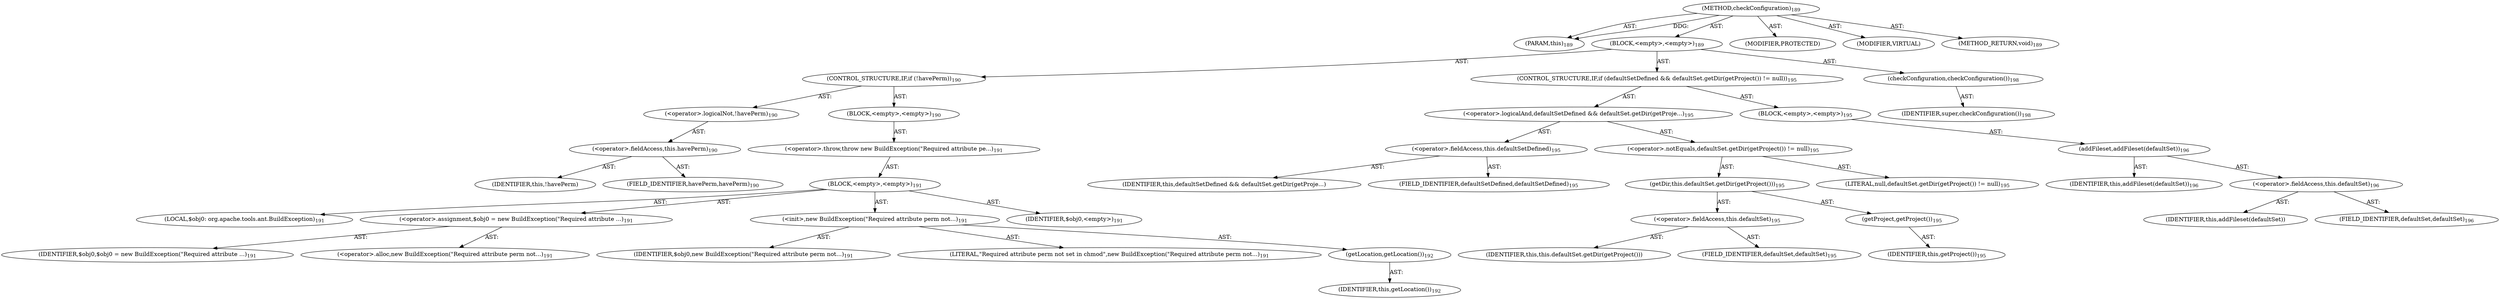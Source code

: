 digraph "checkConfiguration" {  
"111669149707" [label = <(METHOD,checkConfiguration)<SUB>189</SUB>> ]
"115964116994" [label = <(PARAM,this)<SUB>189</SUB>> ]
"25769803787" [label = <(BLOCK,&lt;empty&gt;,&lt;empty&gt;)<SUB>189</SUB>> ]
"47244640256" [label = <(CONTROL_STRUCTURE,IF,if (!havePerm))<SUB>190</SUB>> ]
"30064771122" [label = <(&lt;operator&gt;.logicalNot,!havePerm)<SUB>190</SUB>> ]
"30064771123" [label = <(&lt;operator&gt;.fieldAccess,this.havePerm)<SUB>190</SUB>> ]
"68719476792" [label = <(IDENTIFIER,this,!havePerm)> ]
"55834574867" [label = <(FIELD_IDENTIFIER,havePerm,havePerm)<SUB>190</SUB>> ]
"25769803788" [label = <(BLOCK,&lt;empty&gt;,&lt;empty&gt;)<SUB>190</SUB>> ]
"30064771124" [label = <(&lt;operator&gt;.throw,throw new BuildException(&quot;Required attribute pe...)<SUB>191</SUB>> ]
"25769803789" [label = <(BLOCK,&lt;empty&gt;,&lt;empty&gt;)<SUB>191</SUB>> ]
"94489280513" [label = <(LOCAL,$obj0: org.apache.tools.ant.BuildException)<SUB>191</SUB>> ]
"30064771125" [label = <(&lt;operator&gt;.assignment,$obj0 = new BuildException(&quot;Required attribute ...)<SUB>191</SUB>> ]
"68719476793" [label = <(IDENTIFIER,$obj0,$obj0 = new BuildException(&quot;Required attribute ...)<SUB>191</SUB>> ]
"30064771126" [label = <(&lt;operator&gt;.alloc,new BuildException(&quot;Required attribute perm not...)<SUB>191</SUB>> ]
"30064771127" [label = <(&lt;init&gt;,new BuildException(&quot;Required attribute perm not...)<SUB>191</SUB>> ]
"68719476794" [label = <(IDENTIFIER,$obj0,new BuildException(&quot;Required attribute perm not...)<SUB>191</SUB>> ]
"90194313228" [label = <(LITERAL,&quot;Required attribute perm not set in chmod&quot;,new BuildException(&quot;Required attribute perm not...)<SUB>191</SUB>> ]
"30064771128" [label = <(getLocation,getLocation())<SUB>192</SUB>> ]
"68719476738" [label = <(IDENTIFIER,this,getLocation())<SUB>192</SUB>> ]
"68719476795" [label = <(IDENTIFIER,$obj0,&lt;empty&gt;)<SUB>191</SUB>> ]
"47244640257" [label = <(CONTROL_STRUCTURE,IF,if (defaultSetDefined &amp;&amp; defaultSet.getDir(getProject()) != null))<SUB>195</SUB>> ]
"30064771129" [label = <(&lt;operator&gt;.logicalAnd,defaultSetDefined &amp;&amp; defaultSet.getDir(getProje...)<SUB>195</SUB>> ]
"30064771130" [label = <(&lt;operator&gt;.fieldAccess,this.defaultSetDefined)<SUB>195</SUB>> ]
"68719476796" [label = <(IDENTIFIER,this,defaultSetDefined &amp;&amp; defaultSet.getDir(getProje...)> ]
"55834574868" [label = <(FIELD_IDENTIFIER,defaultSetDefined,defaultSetDefined)<SUB>195</SUB>> ]
"30064771131" [label = <(&lt;operator&gt;.notEquals,defaultSet.getDir(getProject()) != null)<SUB>195</SUB>> ]
"30064771132" [label = <(getDir,this.defaultSet.getDir(getProject()))<SUB>195</SUB>> ]
"30064771133" [label = <(&lt;operator&gt;.fieldAccess,this.defaultSet)<SUB>195</SUB>> ]
"68719476797" [label = <(IDENTIFIER,this,this.defaultSet.getDir(getProject()))> ]
"55834574869" [label = <(FIELD_IDENTIFIER,defaultSet,defaultSet)<SUB>195</SUB>> ]
"30064771134" [label = <(getProject,getProject())<SUB>195</SUB>> ]
"68719476739" [label = <(IDENTIFIER,this,getProject())<SUB>195</SUB>> ]
"90194313229" [label = <(LITERAL,null,defaultSet.getDir(getProject()) != null)<SUB>195</SUB>> ]
"25769803790" [label = <(BLOCK,&lt;empty&gt;,&lt;empty&gt;)<SUB>195</SUB>> ]
"30064771135" [label = <(addFileset,addFileset(defaultSet))<SUB>196</SUB>> ]
"68719476740" [label = <(IDENTIFIER,this,addFileset(defaultSet))<SUB>196</SUB>> ]
"30064771136" [label = <(&lt;operator&gt;.fieldAccess,this.defaultSet)<SUB>196</SUB>> ]
"68719476798" [label = <(IDENTIFIER,this,addFileset(defaultSet))> ]
"55834574870" [label = <(FIELD_IDENTIFIER,defaultSet,defaultSet)<SUB>196</SUB>> ]
"30064771137" [label = <(checkConfiguration,checkConfiguration())<SUB>198</SUB>> ]
"68719476799" [label = <(IDENTIFIER,super,checkConfiguration())<SUB>198</SUB>> ]
"133143986201" [label = <(MODIFIER,PROTECTED)> ]
"133143986202" [label = <(MODIFIER,VIRTUAL)> ]
"128849018891" [label = <(METHOD_RETURN,void)<SUB>189</SUB>> ]
  "111669149707" -> "115964116994"  [ label = "AST: "] 
  "111669149707" -> "25769803787"  [ label = "AST: "] 
  "111669149707" -> "133143986201"  [ label = "AST: "] 
  "111669149707" -> "133143986202"  [ label = "AST: "] 
  "111669149707" -> "128849018891"  [ label = "AST: "] 
  "25769803787" -> "47244640256"  [ label = "AST: "] 
  "25769803787" -> "47244640257"  [ label = "AST: "] 
  "25769803787" -> "30064771137"  [ label = "AST: "] 
  "47244640256" -> "30064771122"  [ label = "AST: "] 
  "47244640256" -> "25769803788"  [ label = "AST: "] 
  "30064771122" -> "30064771123"  [ label = "AST: "] 
  "30064771123" -> "68719476792"  [ label = "AST: "] 
  "30064771123" -> "55834574867"  [ label = "AST: "] 
  "25769803788" -> "30064771124"  [ label = "AST: "] 
  "30064771124" -> "25769803789"  [ label = "AST: "] 
  "25769803789" -> "94489280513"  [ label = "AST: "] 
  "25769803789" -> "30064771125"  [ label = "AST: "] 
  "25769803789" -> "30064771127"  [ label = "AST: "] 
  "25769803789" -> "68719476795"  [ label = "AST: "] 
  "30064771125" -> "68719476793"  [ label = "AST: "] 
  "30064771125" -> "30064771126"  [ label = "AST: "] 
  "30064771127" -> "68719476794"  [ label = "AST: "] 
  "30064771127" -> "90194313228"  [ label = "AST: "] 
  "30064771127" -> "30064771128"  [ label = "AST: "] 
  "30064771128" -> "68719476738"  [ label = "AST: "] 
  "47244640257" -> "30064771129"  [ label = "AST: "] 
  "47244640257" -> "25769803790"  [ label = "AST: "] 
  "30064771129" -> "30064771130"  [ label = "AST: "] 
  "30064771129" -> "30064771131"  [ label = "AST: "] 
  "30064771130" -> "68719476796"  [ label = "AST: "] 
  "30064771130" -> "55834574868"  [ label = "AST: "] 
  "30064771131" -> "30064771132"  [ label = "AST: "] 
  "30064771131" -> "90194313229"  [ label = "AST: "] 
  "30064771132" -> "30064771133"  [ label = "AST: "] 
  "30064771132" -> "30064771134"  [ label = "AST: "] 
  "30064771133" -> "68719476797"  [ label = "AST: "] 
  "30064771133" -> "55834574869"  [ label = "AST: "] 
  "30064771134" -> "68719476739"  [ label = "AST: "] 
  "25769803790" -> "30064771135"  [ label = "AST: "] 
  "30064771135" -> "68719476740"  [ label = "AST: "] 
  "30064771135" -> "30064771136"  [ label = "AST: "] 
  "30064771136" -> "68719476798"  [ label = "AST: "] 
  "30064771136" -> "55834574870"  [ label = "AST: "] 
  "30064771137" -> "68719476799"  [ label = "AST: "] 
  "111669149707" -> "115964116994"  [ label = "DDG: "] 
}
